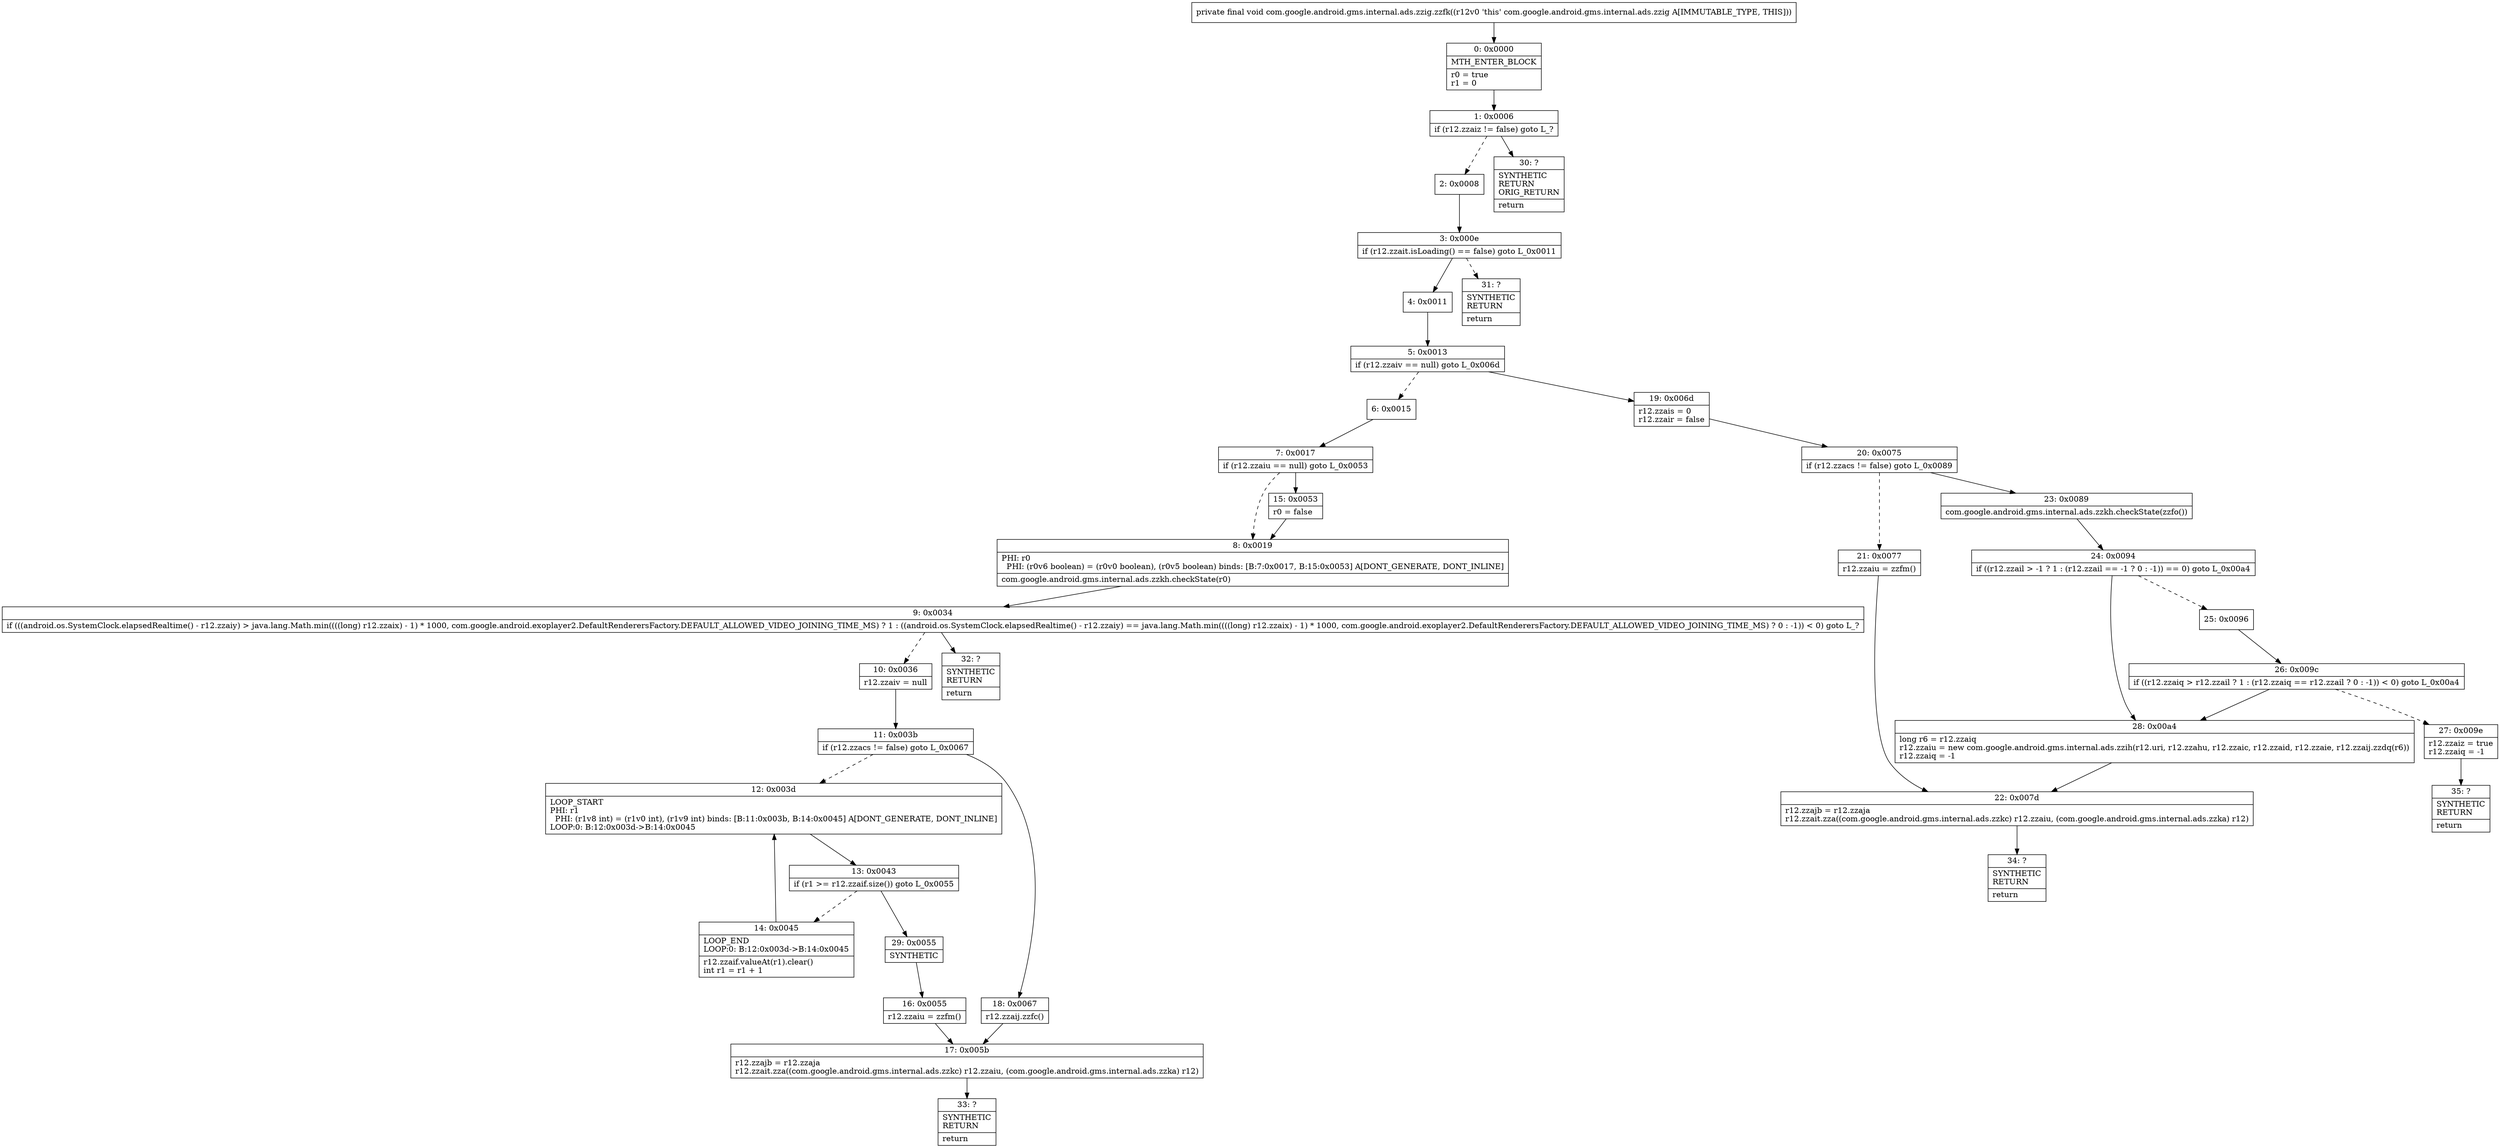 digraph "CFG forcom.google.android.gms.internal.ads.zzig.zzfk()V" {
Node_0 [shape=record,label="{0\:\ 0x0000|MTH_ENTER_BLOCK\l|r0 = true\lr1 = 0\l}"];
Node_1 [shape=record,label="{1\:\ 0x0006|if (r12.zzaiz != false) goto L_?\l}"];
Node_2 [shape=record,label="{2\:\ 0x0008}"];
Node_3 [shape=record,label="{3\:\ 0x000e|if (r12.zzait.isLoading() == false) goto L_0x0011\l}"];
Node_4 [shape=record,label="{4\:\ 0x0011}"];
Node_5 [shape=record,label="{5\:\ 0x0013|if (r12.zzaiv == null) goto L_0x006d\l}"];
Node_6 [shape=record,label="{6\:\ 0x0015}"];
Node_7 [shape=record,label="{7\:\ 0x0017|if (r12.zzaiu == null) goto L_0x0053\l}"];
Node_8 [shape=record,label="{8\:\ 0x0019|PHI: r0 \l  PHI: (r0v6 boolean) = (r0v0 boolean), (r0v5 boolean) binds: [B:7:0x0017, B:15:0x0053] A[DONT_GENERATE, DONT_INLINE]\l|com.google.android.gms.internal.ads.zzkh.checkState(r0)\l}"];
Node_9 [shape=record,label="{9\:\ 0x0034|if (((android.os.SystemClock.elapsedRealtime() \- r12.zzaiy) \> java.lang.Math.min((((long) r12.zzaix) \- 1) * 1000, com.google.android.exoplayer2.DefaultRenderersFactory.DEFAULT_ALLOWED_VIDEO_JOINING_TIME_MS) ? 1 : ((android.os.SystemClock.elapsedRealtime() \- r12.zzaiy) == java.lang.Math.min((((long) r12.zzaix) \- 1) * 1000, com.google.android.exoplayer2.DefaultRenderersFactory.DEFAULT_ALLOWED_VIDEO_JOINING_TIME_MS) ? 0 : \-1)) \< 0) goto L_?\l}"];
Node_10 [shape=record,label="{10\:\ 0x0036|r12.zzaiv = null\l}"];
Node_11 [shape=record,label="{11\:\ 0x003b|if (r12.zzacs != false) goto L_0x0067\l}"];
Node_12 [shape=record,label="{12\:\ 0x003d|LOOP_START\lPHI: r1 \l  PHI: (r1v8 int) = (r1v0 int), (r1v9 int) binds: [B:11:0x003b, B:14:0x0045] A[DONT_GENERATE, DONT_INLINE]\lLOOP:0: B:12:0x003d\-\>B:14:0x0045\l}"];
Node_13 [shape=record,label="{13\:\ 0x0043|if (r1 \>= r12.zzaif.size()) goto L_0x0055\l}"];
Node_14 [shape=record,label="{14\:\ 0x0045|LOOP_END\lLOOP:0: B:12:0x003d\-\>B:14:0x0045\l|r12.zzaif.valueAt(r1).clear()\lint r1 = r1 + 1\l}"];
Node_15 [shape=record,label="{15\:\ 0x0053|r0 = false\l}"];
Node_16 [shape=record,label="{16\:\ 0x0055|r12.zzaiu = zzfm()\l}"];
Node_17 [shape=record,label="{17\:\ 0x005b|r12.zzajb = r12.zzaja\lr12.zzait.zza((com.google.android.gms.internal.ads.zzkc) r12.zzaiu, (com.google.android.gms.internal.ads.zzka) r12)\l}"];
Node_18 [shape=record,label="{18\:\ 0x0067|r12.zzaij.zzfc()\l}"];
Node_19 [shape=record,label="{19\:\ 0x006d|r12.zzais = 0\lr12.zzair = false\l}"];
Node_20 [shape=record,label="{20\:\ 0x0075|if (r12.zzacs != false) goto L_0x0089\l}"];
Node_21 [shape=record,label="{21\:\ 0x0077|r12.zzaiu = zzfm()\l}"];
Node_22 [shape=record,label="{22\:\ 0x007d|r12.zzajb = r12.zzaja\lr12.zzait.zza((com.google.android.gms.internal.ads.zzkc) r12.zzaiu, (com.google.android.gms.internal.ads.zzka) r12)\l}"];
Node_23 [shape=record,label="{23\:\ 0x0089|com.google.android.gms.internal.ads.zzkh.checkState(zzfo())\l}"];
Node_24 [shape=record,label="{24\:\ 0x0094|if ((r12.zzail \> \-1 ? 1 : (r12.zzail == \-1 ? 0 : \-1)) == 0) goto L_0x00a4\l}"];
Node_25 [shape=record,label="{25\:\ 0x0096}"];
Node_26 [shape=record,label="{26\:\ 0x009c|if ((r12.zzaiq \> r12.zzail ? 1 : (r12.zzaiq == r12.zzail ? 0 : \-1)) \< 0) goto L_0x00a4\l}"];
Node_27 [shape=record,label="{27\:\ 0x009e|r12.zzaiz = true\lr12.zzaiq = \-1\l}"];
Node_28 [shape=record,label="{28\:\ 0x00a4|long r6 = r12.zzaiq\lr12.zzaiu = new com.google.android.gms.internal.ads.zzih(r12.uri, r12.zzahu, r12.zzaic, r12.zzaid, r12.zzaie, r12.zzaij.zzdq(r6))\lr12.zzaiq = \-1\l}"];
Node_29 [shape=record,label="{29\:\ 0x0055|SYNTHETIC\l}"];
Node_30 [shape=record,label="{30\:\ ?|SYNTHETIC\lRETURN\lORIG_RETURN\l|return\l}"];
Node_31 [shape=record,label="{31\:\ ?|SYNTHETIC\lRETURN\l|return\l}"];
Node_32 [shape=record,label="{32\:\ ?|SYNTHETIC\lRETURN\l|return\l}"];
Node_33 [shape=record,label="{33\:\ ?|SYNTHETIC\lRETURN\l|return\l}"];
Node_34 [shape=record,label="{34\:\ ?|SYNTHETIC\lRETURN\l|return\l}"];
Node_35 [shape=record,label="{35\:\ ?|SYNTHETIC\lRETURN\l|return\l}"];
MethodNode[shape=record,label="{private final void com.google.android.gms.internal.ads.zzig.zzfk((r12v0 'this' com.google.android.gms.internal.ads.zzig A[IMMUTABLE_TYPE, THIS])) }"];
MethodNode -> Node_0;
Node_0 -> Node_1;
Node_1 -> Node_2[style=dashed];
Node_1 -> Node_30;
Node_2 -> Node_3;
Node_3 -> Node_4;
Node_3 -> Node_31[style=dashed];
Node_4 -> Node_5;
Node_5 -> Node_6[style=dashed];
Node_5 -> Node_19;
Node_6 -> Node_7;
Node_7 -> Node_8[style=dashed];
Node_7 -> Node_15;
Node_8 -> Node_9;
Node_9 -> Node_10[style=dashed];
Node_9 -> Node_32;
Node_10 -> Node_11;
Node_11 -> Node_12[style=dashed];
Node_11 -> Node_18;
Node_12 -> Node_13;
Node_13 -> Node_14[style=dashed];
Node_13 -> Node_29;
Node_14 -> Node_12;
Node_15 -> Node_8;
Node_16 -> Node_17;
Node_17 -> Node_33;
Node_18 -> Node_17;
Node_19 -> Node_20;
Node_20 -> Node_21[style=dashed];
Node_20 -> Node_23;
Node_21 -> Node_22;
Node_22 -> Node_34;
Node_23 -> Node_24;
Node_24 -> Node_25[style=dashed];
Node_24 -> Node_28;
Node_25 -> Node_26;
Node_26 -> Node_27[style=dashed];
Node_26 -> Node_28;
Node_27 -> Node_35;
Node_28 -> Node_22;
Node_29 -> Node_16;
}

